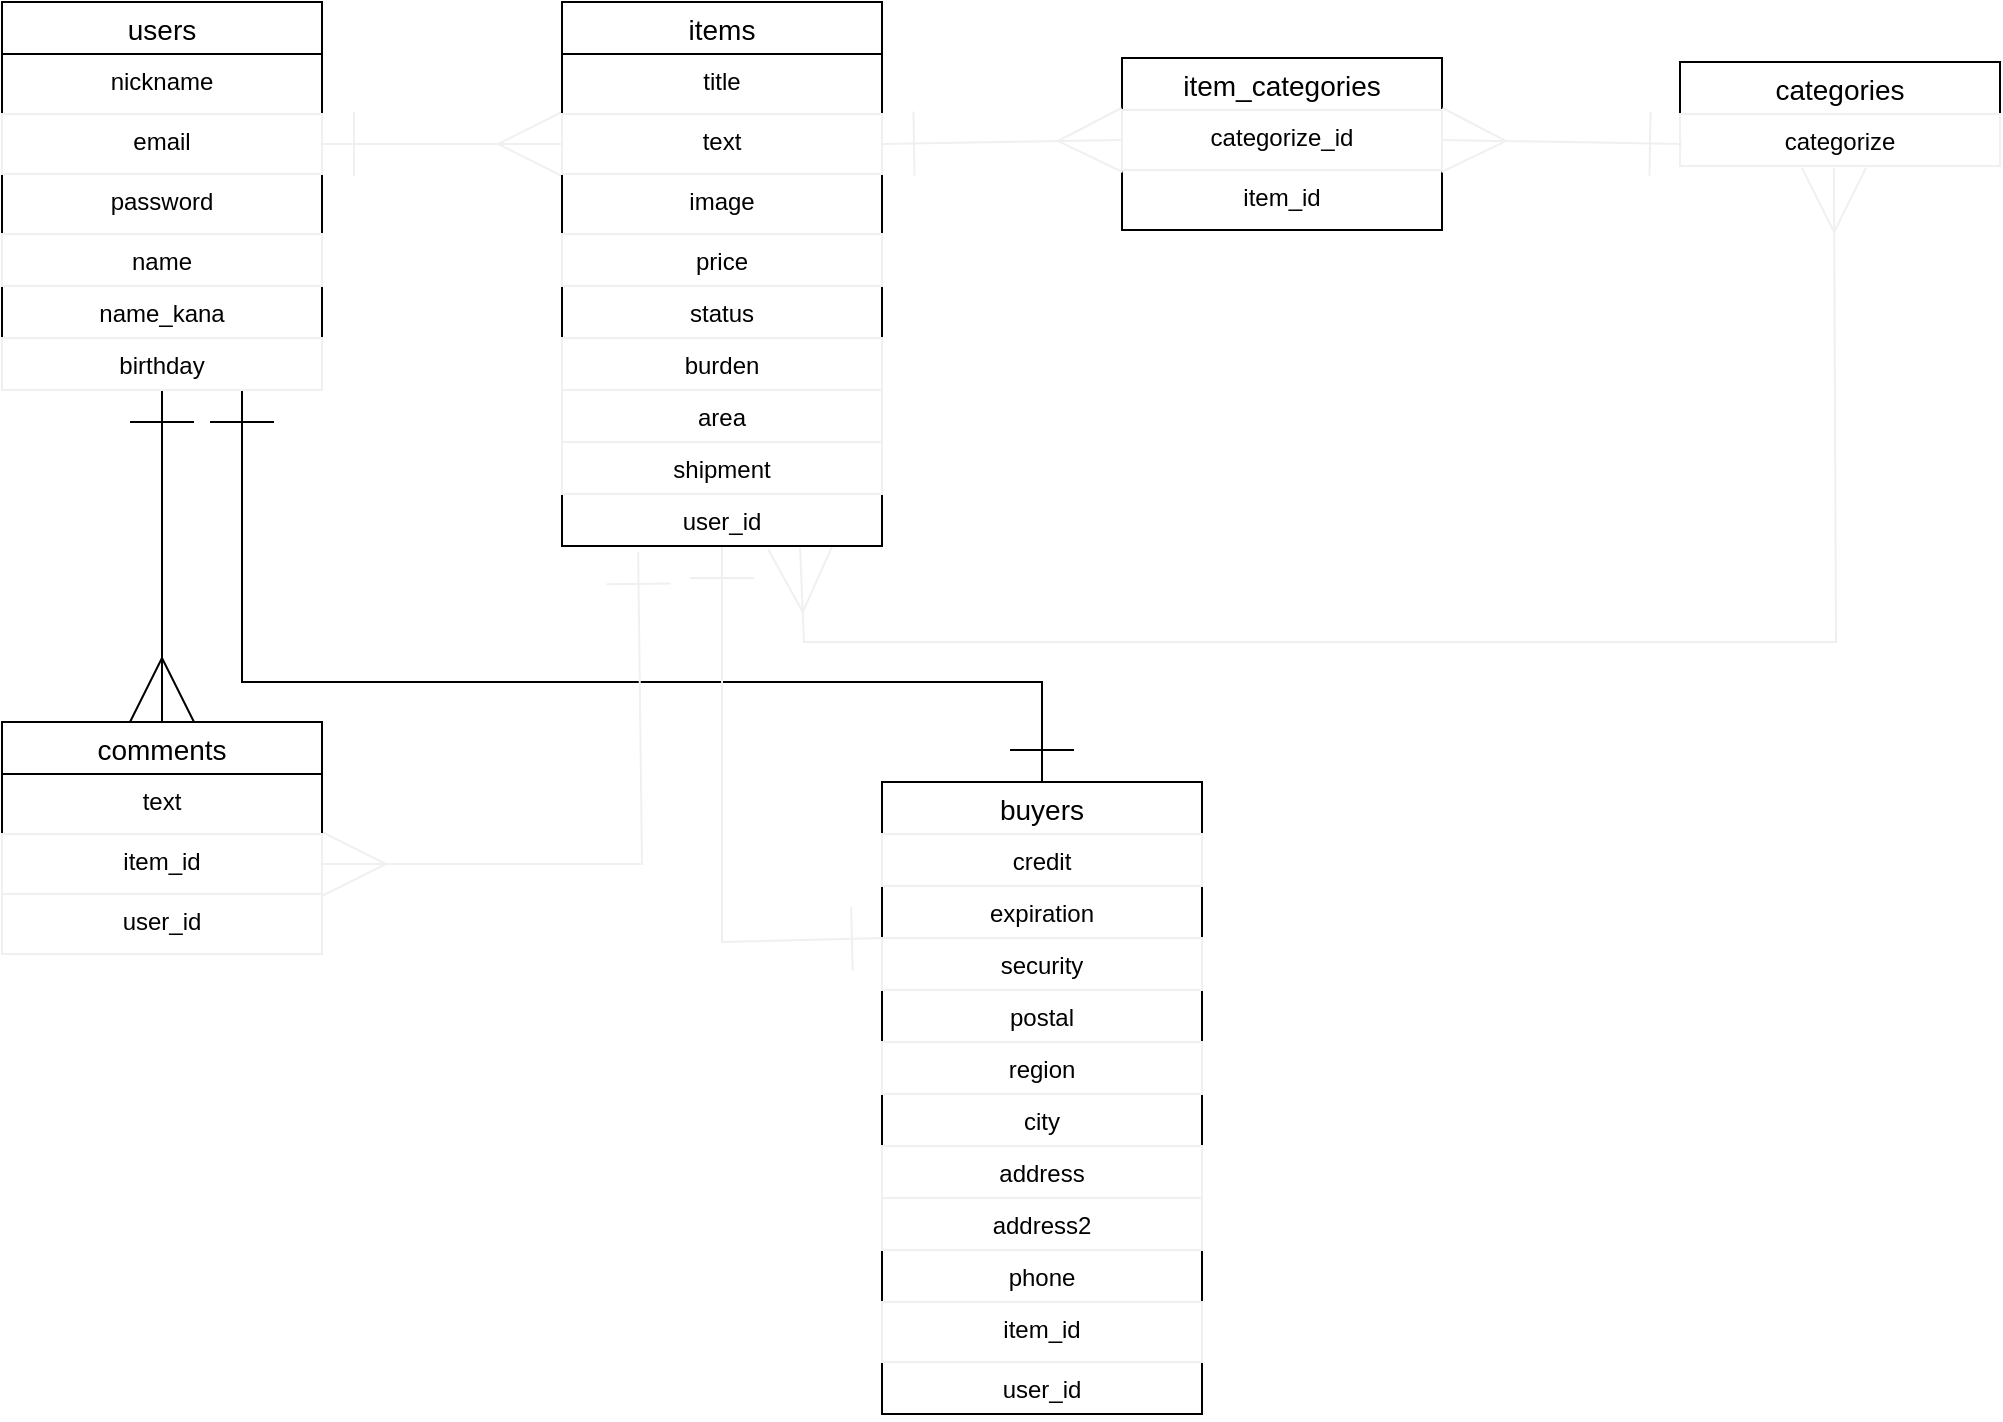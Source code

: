 <mxfile>
    <diagram id="B4qzHfo9RKR4SPZYH7Li" name="ページ1">
        <mxGraphModel dx="696" dy="575" grid="1" gridSize="10" guides="1" tooltips="1" connect="1" arrows="1" fold="1" page="1" pageScale="1" pageWidth="1100" pageHeight="1700" math="0" shadow="0">
            <root>
                <mxCell id="0"/>
                <mxCell id="1" parent="0"/>
                <mxCell id="23" style="edgeStyle=none;rounded=0;jumpStyle=none;orthogonalLoop=1;jettySize=auto;html=1;entryX=0;entryY=0.5;entryDx=0;entryDy=0;startArrow=ERone;startFill=0;startSize=30;endArrow=ERmany;endFill=0;endSize=30;targetPerimeterSpacing=0;strokeColor=#f0f0f0;strokeWidth=1;exitX=1;exitY=0.5;exitDx=0;exitDy=0;" parent="1" source="5" target="9" edge="1">
                    <mxGeometry relative="1" as="geometry"/>
                </mxCell>
                <mxCell id="74" style="edgeStyle=orthogonalEdgeStyle;rounded=0;orthogonalLoop=1;jettySize=auto;html=1;entryX=0.5;entryY=0;entryDx=0;entryDy=0;endArrow=ERmany;endFill=0;endSize=30;startSize=30;startArrow=ERone;startFill=0;" parent="1" source="3" target="11" edge="1">
                    <mxGeometry relative="1" as="geometry"/>
                </mxCell>
                <mxCell id="94" style="edgeStyle=orthogonalEdgeStyle;rounded=0;orthogonalLoop=1;jettySize=auto;html=1;entryX=0.5;entryY=0;entryDx=0;entryDy=0;endArrow=ERone;endFill=0;strokeWidth=1;startSize=30;endSize=30;startArrow=ERone;startFill=0;" parent="1" source="3" target="66" edge="1">
                    <mxGeometry relative="1" as="geometry">
                        <mxPoint x="500" y="350" as="targetPoint"/>
                        <Array as="points">
                            <mxPoint x="200" y="420"/>
                            <mxPoint x="600" y="420"/>
                        </Array>
                    </mxGeometry>
                </mxCell>
                <mxCell id="3" value="users" style="swimlane;fontStyle=0;childLayout=stackLayout;horizontal=1;startSize=26;horizontalStack=0;resizeParent=1;resizeParentMax=0;resizeLast=0;collapsible=1;marginBottom=0;align=center;fontSize=14;" parent="1" vertex="1">
                    <mxGeometry x="80" y="80" width="160" height="194" as="geometry"/>
                </mxCell>
                <mxCell id="4" value="nickname" style="text;strokeColor=none;fillColor=none;spacingLeft=4;spacingRight=4;overflow=hidden;rotatable=0;points=[[0,0.5],[1,0.5]];portConstraint=eastwest;fontSize=12;align=center;" parent="3" vertex="1">
                    <mxGeometry y="26" width="160" height="30" as="geometry"/>
                </mxCell>
                <mxCell id="5" value="email" style="text;fillColor=none;spacingLeft=4;spacingRight=4;overflow=hidden;rotatable=0;points=[[0,0.5],[1,0.5]];portConstraint=eastwest;fontSize=12;strokeColor=#f0f0f0;align=center;" parent="3" vertex="1">
                    <mxGeometry y="56" width="160" height="30" as="geometry"/>
                </mxCell>
                <mxCell id="6" value="password" style="text;strokeColor=none;fillColor=none;spacingLeft=4;spacingRight=4;overflow=hidden;rotatable=0;points=[[0,0.5],[1,0.5]];portConstraint=eastwest;fontSize=12;align=center;" parent="3" vertex="1">
                    <mxGeometry y="86" width="160" height="30" as="geometry"/>
                </mxCell>
                <mxCell id="73" value="name" style="text;fillColor=none;align=center;verticalAlign=top;spacingLeft=4;spacingRight=4;overflow=hidden;rotatable=0;points=[[0,0.5],[1,0.5]];portConstraint=eastwest;strokeColor=#f0f0f0;" parent="3" vertex="1">
                    <mxGeometry y="116" width="160" height="26" as="geometry"/>
                </mxCell>
                <mxCell id="75" value="name_kana" style="text;strokeColor=none;fillColor=none;align=center;verticalAlign=top;spacingLeft=4;spacingRight=4;overflow=hidden;rotatable=0;points=[[0,0.5],[1,0.5]];portConstraint=eastwest;" parent="3" vertex="1">
                    <mxGeometry y="142" width="160" height="26" as="geometry"/>
                </mxCell>
                <mxCell id="76" value="birthday" style="text;fillColor=none;align=center;verticalAlign=top;spacingLeft=4;spacingRight=4;overflow=hidden;rotatable=0;points=[[0,0.5],[1,0.5]];portConstraint=eastwest;strokeColor=#f0f0f0;" parent="3" vertex="1">
                    <mxGeometry y="168" width="160" height="26" as="geometry"/>
                </mxCell>
                <mxCell id="63" style="edgeStyle=none;rounded=0;jumpStyle=none;orthogonalLoop=1;jettySize=auto;html=1;startArrow=ERmany;startFill=0;startSize=30;endArrow=ERmany;endFill=0;endSize=30;targetPerimeterSpacing=0;strokeColor=#f0f0f0;strokeWidth=1;entryX=0.481;entryY=1.038;entryDx=0;entryDy=0;entryPerimeter=0;exitX=0.744;exitY=1.038;exitDx=0;exitDy=0;exitPerimeter=0;" parent="1" source="92" target="95" edge="1">
                    <mxGeometry relative="1" as="geometry">
                        <mxPoint x="999" y="250" as="targetPoint"/>
                        <mxPoint x="481" y="250" as="sourcePoint"/>
                        <Array as="points">
                            <mxPoint x="481" y="400"/>
                            <mxPoint x="997" y="400"/>
                        </Array>
                    </mxGeometry>
                </mxCell>
                <mxCell id="65" style="edgeStyle=none;rounded=0;jumpStyle=none;orthogonalLoop=1;jettySize=auto;html=1;entryX=1;entryY=0.5;entryDx=0;entryDy=0;startArrow=ERone;startFill=0;startSize=30;endArrow=ERmany;endFill=0;endSize=30;targetPerimeterSpacing=0;strokeColor=#f0f0f0;strokeWidth=1;exitX=0.238;exitY=1.115;exitDx=0;exitDy=0;exitPerimeter=0;" parent="1" source="92" target="13" edge="1">
                    <mxGeometry relative="1" as="geometry">
                        <Array as="points">
                            <mxPoint x="400" y="511"/>
                        </Array>
                    </mxGeometry>
                </mxCell>
                <mxCell id="71" style="edgeStyle=none;rounded=0;jumpStyle=none;orthogonalLoop=1;jettySize=auto;html=1;startArrow=ERone;startFill=0;startSize=30;endArrow=ERone;endFill=0;endSize=30;targetPerimeterSpacing=0;strokeColor=#f0f0f0;strokeWidth=1;entryX=0.006;entryY=0;entryDx=0;entryDy=0;entryPerimeter=0;" parent="1" source="7" target="83" edge="1">
                    <mxGeometry relative="1" as="geometry">
                        <mxPoint x="520" y="391" as="targetPoint"/>
                        <Array as="points">
                            <mxPoint x="440" y="550"/>
                        </Array>
                    </mxGeometry>
                </mxCell>
                <mxCell id="7" value="items" style="swimlane;fontStyle=0;childLayout=stackLayout;horizontal=1;startSize=26;horizontalStack=0;resizeParent=1;resizeParentMax=0;resizeLast=0;collapsible=1;marginBottom=0;align=center;fontSize=14;" parent="1" vertex="1">
                    <mxGeometry x="360" y="80" width="160" height="272" as="geometry">
                        <mxRectangle x="80" y="320" width="50" height="26" as="alternateBounds"/>
                    </mxGeometry>
                </mxCell>
                <mxCell id="8" value="title" style="text;strokeColor=none;fillColor=none;spacingLeft=4;spacingRight=4;overflow=hidden;rotatable=0;points=[[0,0.5],[1,0.5]];portConstraint=eastwest;fontSize=12;align=center;" parent="7" vertex="1">
                    <mxGeometry y="26" width="160" height="30" as="geometry"/>
                </mxCell>
                <mxCell id="9" value="text" style="text;fillColor=none;spacingLeft=4;spacingRight=4;overflow=hidden;rotatable=0;points=[[0,0.5],[1,0.5]];portConstraint=eastwest;fontSize=12;align=center;strokeColor=#f0f0f0;" parent="7" vertex="1">
                    <mxGeometry y="56" width="160" height="30" as="geometry"/>
                </mxCell>
                <mxCell id="10" value="image" style="text;strokeColor=none;fillColor=none;spacingLeft=4;spacingRight=4;overflow=hidden;rotatable=0;points=[[0,0.5],[1,0.5]];portConstraint=eastwest;fontSize=12;align=center;" parent="7" vertex="1">
                    <mxGeometry y="86" width="160" height="30" as="geometry"/>
                </mxCell>
                <mxCell id="79" value="price" style="text;fillColor=none;align=center;verticalAlign=top;spacingLeft=4;spacingRight=4;overflow=hidden;rotatable=0;points=[[0,0.5],[1,0.5]];portConstraint=eastwest;strokeColor=#f0f0f0;" parent="7" vertex="1">
                    <mxGeometry y="116" width="160" height="26" as="geometry"/>
                </mxCell>
                <mxCell id="97" value="status" style="text;strokeColor=none;fillColor=none;align=center;verticalAlign=top;spacingLeft=4;spacingRight=4;overflow=hidden;rotatable=0;points=[[0,0.5],[1,0.5]];portConstraint=eastwest;" parent="7" vertex="1">
                    <mxGeometry y="142" width="160" height="26" as="geometry"/>
                </mxCell>
                <mxCell id="98" value="burden" style="text;fillColor=none;align=center;verticalAlign=top;spacingLeft=4;spacingRight=4;overflow=hidden;rotatable=0;points=[[0,0.5],[1,0.5]];portConstraint=eastwest;strokeColor=#f0f0f0;" parent="7" vertex="1">
                    <mxGeometry y="168" width="160" height="26" as="geometry"/>
                </mxCell>
                <mxCell id="99" value="area" style="text;fillColor=none;align=center;verticalAlign=top;spacingLeft=4;spacingRight=4;overflow=hidden;rotatable=0;points=[[0,0.5],[1,0.5]];portConstraint=eastwest;strokeColor=#f0f0f0;" parent="7" vertex="1">
                    <mxGeometry y="194" width="160" height="26" as="geometry"/>
                </mxCell>
                <mxCell id="100" value="shipment" style="text;fillColor=none;align=center;verticalAlign=top;spacingLeft=4;spacingRight=4;overflow=hidden;rotatable=0;points=[[0,0.5],[1,0.5]];portConstraint=eastwest;strokeColor=#f0f0f0;" parent="7" vertex="1">
                    <mxGeometry y="220" width="160" height="26" as="geometry"/>
                </mxCell>
                <mxCell id="92" value="user_id" style="text;strokeColor=none;fillColor=none;align=center;verticalAlign=top;spacingLeft=4;spacingRight=4;overflow=hidden;rotatable=0;points=[[0,0.5],[1,0.5]];portConstraint=eastwest;" parent="7" vertex="1">
                    <mxGeometry y="246" width="160" height="26" as="geometry"/>
                </mxCell>
                <mxCell id="11" value="comments" style="swimlane;fontStyle=0;childLayout=stackLayout;horizontal=1;startSize=26;horizontalStack=0;resizeParent=1;resizeParentMax=0;resizeLast=0;collapsible=1;marginBottom=0;align=center;fontSize=14;" parent="1" vertex="1">
                    <mxGeometry x="80" y="440" width="160" height="116" as="geometry"/>
                </mxCell>
                <mxCell id="12" value="text" style="text;strokeColor=none;fillColor=none;spacingLeft=4;spacingRight=4;overflow=hidden;rotatable=0;points=[[0,0.5],[1,0.5]];portConstraint=eastwest;fontSize=12;align=center;" parent="11" vertex="1">
                    <mxGeometry y="26" width="160" height="30" as="geometry"/>
                </mxCell>
                <mxCell id="13" value="item_id" style="text;fillColor=none;spacingLeft=4;spacingRight=4;overflow=hidden;rotatable=0;points=[[0,0.5],[1,0.5]];portConstraint=eastwest;fontSize=12;align=center;strokeColor=#f0f0f0;" parent="11" vertex="1">
                    <mxGeometry y="56" width="160" height="30" as="geometry"/>
                </mxCell>
                <mxCell id="14" value="user_id" style="text;fillColor=none;spacingLeft=4;spacingRight=4;overflow=hidden;rotatable=0;points=[[0,0.5],[1,0.5]];portConstraint=eastwest;fontSize=12;strokeColor=#f0f0f0;align=center;" parent="11" vertex="1">
                    <mxGeometry y="86" width="160" height="30" as="geometry"/>
                </mxCell>
                <mxCell id="15" value="categories" style="swimlane;fontStyle=0;childLayout=stackLayout;horizontal=1;startSize=26;horizontalStack=0;resizeParent=1;resizeParentMax=0;resizeLast=0;collapsible=1;marginBottom=0;align=center;fontSize=14;" parent="1" vertex="1">
                    <mxGeometry x="919" y="110" width="160" height="52" as="geometry"/>
                </mxCell>
                <mxCell id="95" value="categorize" style="text;fillColor=none;align=center;verticalAlign=top;spacingLeft=4;spacingRight=4;overflow=hidden;rotatable=0;points=[[0,0.5],[1,0.5]];portConstraint=eastwest;strokeColor=#f0f0f0;" parent="15" vertex="1">
                    <mxGeometry y="26" width="160" height="26" as="geometry"/>
                </mxCell>
                <mxCell id="24" value="item_categories" style="swimlane;fontStyle=0;childLayout=stackLayout;horizontal=1;startSize=26;horizontalStack=0;resizeParent=1;resizeParentMax=0;resizeLast=0;collapsible=1;marginBottom=0;align=center;fontSize=14;" parent="1" vertex="1">
                    <mxGeometry x="640" y="108" width="160" height="86" as="geometry"/>
                </mxCell>
                <mxCell id="26" value="categorize_id" style="text;fillColor=none;spacingLeft=4;spacingRight=4;overflow=hidden;rotatable=0;points=[[0,0.5],[1,0.5]];portConstraint=eastwest;fontSize=12;strokeColor=#f0f0f0;align=center;" parent="24" vertex="1">
                    <mxGeometry y="26" width="160" height="30" as="geometry"/>
                </mxCell>
                <mxCell id="27" value="item_id" style="text;strokeColor=none;fillColor=none;spacingLeft=4;spacingRight=4;overflow=hidden;rotatable=0;points=[[0,0.5],[1,0.5]];portConstraint=eastwest;fontSize=12;align=center;" parent="24" vertex="1">
                    <mxGeometry y="56" width="160" height="30" as="geometry"/>
                </mxCell>
                <mxCell id="31" style="edgeStyle=none;rounded=0;jumpStyle=none;orthogonalLoop=1;jettySize=auto;html=1;exitX=1;exitY=0.5;exitDx=0;exitDy=0;entryX=0;entryY=0.5;entryDx=0;entryDy=0;startArrow=ERone;startFill=0;startSize=30;endArrow=ERmany;endFill=0;endSize=30;targetPerimeterSpacing=0;strokeColor=#f0f0f0;strokeWidth=1;" parent="1" source="9" target="26" edge="1">
                    <mxGeometry relative="1" as="geometry"/>
                </mxCell>
                <mxCell id="32" style="edgeStyle=none;rounded=0;jumpStyle=none;orthogonalLoop=1;jettySize=auto;html=1;entryX=0;entryY=0.5;entryDx=0;entryDy=0;startArrow=ERmany;startFill=0;startSize=30;endArrow=ERone;endFill=0;endSize=30;targetPerimeterSpacing=0;strokeColor=#f0f0f0;strokeWidth=1;exitX=1;exitY=0.5;exitDx=0;exitDy=0;" parent="1" source="26" edge="1">
                    <mxGeometry relative="1" as="geometry">
                        <mxPoint x="800" y="107" as="sourcePoint"/>
                        <mxPoint x="920" y="151" as="targetPoint"/>
                    </mxGeometry>
                </mxCell>
                <mxCell id="66" value="buyers" style="swimlane;fontStyle=0;childLayout=stackLayout;horizontal=1;startSize=26;horizontalStack=0;resizeParent=1;resizeParentMax=0;resizeLast=0;collapsible=1;marginBottom=0;align=center;fontSize=14;" parent="1" vertex="1">
                    <mxGeometry x="520" y="470" width="160" height="316" as="geometry"/>
                </mxCell>
                <mxCell id="81" value="credit" style="text;fillColor=none;align=center;verticalAlign=top;spacingLeft=4;spacingRight=4;overflow=hidden;rotatable=0;points=[[0,0.5],[1,0.5]];portConstraint=eastwest;strokeColor=#f0f0f0;" parent="66" vertex="1">
                    <mxGeometry y="26" width="160" height="26" as="geometry"/>
                </mxCell>
                <mxCell id="84" value="expiration" style="text;strokeColor=none;fillColor=none;align=center;verticalAlign=top;spacingLeft=4;spacingRight=4;overflow=hidden;rotatable=0;points=[[0,0.5],[1,0.5]];portConstraint=eastwest;" parent="66" vertex="1">
                    <mxGeometry y="52" width="160" height="26" as="geometry"/>
                </mxCell>
                <mxCell id="83" value="security" style="text;fillColor=none;align=center;verticalAlign=top;spacingLeft=4;spacingRight=4;overflow=hidden;rotatable=0;points=[[0,0.5],[1,0.5]];portConstraint=eastwest;strokeColor=#f0f0f0;" parent="66" vertex="1">
                    <mxGeometry y="78" width="160" height="26" as="geometry"/>
                </mxCell>
                <mxCell id="85" value="postal" style="text;strokeColor=none;fillColor=none;align=center;verticalAlign=top;spacingLeft=4;spacingRight=4;overflow=hidden;rotatable=0;points=[[0,0.5],[1,0.5]];portConstraint=eastwest;" parent="66" vertex="1">
                    <mxGeometry y="104" width="160" height="26" as="geometry"/>
                </mxCell>
                <mxCell id="86" value="region" style="text;fillColor=none;align=center;verticalAlign=top;spacingLeft=4;spacingRight=4;overflow=hidden;rotatable=0;points=[[0,0.5],[1,0.5]];portConstraint=eastwest;strokeColor=#f0f0f0;" parent="66" vertex="1">
                    <mxGeometry y="130" width="160" height="26" as="geometry"/>
                </mxCell>
                <mxCell id="87" value="city" style="text;strokeColor=none;fillColor=none;align=center;verticalAlign=top;spacingLeft=4;spacingRight=4;overflow=hidden;rotatable=0;points=[[0,0.5],[1,0.5]];portConstraint=eastwest;" parent="66" vertex="1">
                    <mxGeometry y="156" width="160" height="26" as="geometry"/>
                </mxCell>
                <mxCell id="89" value="address" style="text;fillColor=none;align=center;verticalAlign=top;spacingLeft=4;spacingRight=4;overflow=hidden;rotatable=0;points=[[0,0.5],[1,0.5]];portConstraint=eastwest;strokeColor=#f0f0f0;" parent="66" vertex="1">
                    <mxGeometry y="182" width="160" height="26" as="geometry"/>
                </mxCell>
                <mxCell id="90" value="address2" style="text;fillColor=none;align=center;verticalAlign=top;spacingLeft=4;spacingRight=4;overflow=hidden;rotatable=0;points=[[0,0.5],[1,0.5]];portConstraint=eastwest;strokeColor=#f0f0f0;" parent="66" vertex="1">
                    <mxGeometry y="208" width="160" height="26" as="geometry"/>
                </mxCell>
                <mxCell id="91" value="phone" style="text;strokeColor=none;fillColor=none;align=center;verticalAlign=top;spacingLeft=4;spacingRight=4;overflow=hidden;rotatable=0;points=[[0,0.5],[1,0.5]];portConstraint=eastwest;" parent="66" vertex="1">
                    <mxGeometry y="234" width="160" height="26" as="geometry"/>
                </mxCell>
                <mxCell id="68" value="item_id" style="text;fillColor=none;spacingLeft=4;spacingRight=4;overflow=hidden;rotatable=0;points=[[0,0.5],[1,0.5]];portConstraint=eastwest;fontSize=12;strokeColor=#f0f0f0;align=center;" parent="66" vertex="1">
                    <mxGeometry y="260" width="160" height="30" as="geometry"/>
                </mxCell>
                <mxCell id="96" value="user_id" style="text;strokeColor=none;fillColor=none;align=center;verticalAlign=top;spacingLeft=4;spacingRight=4;overflow=hidden;rotatable=0;points=[[0,0.5],[1,0.5]];portConstraint=eastwest;" parent="66" vertex="1">
                    <mxGeometry y="290" width="160" height="26" as="geometry"/>
                </mxCell>
            </root>
        </mxGraphModel>
    </diagram>
</mxfile>
